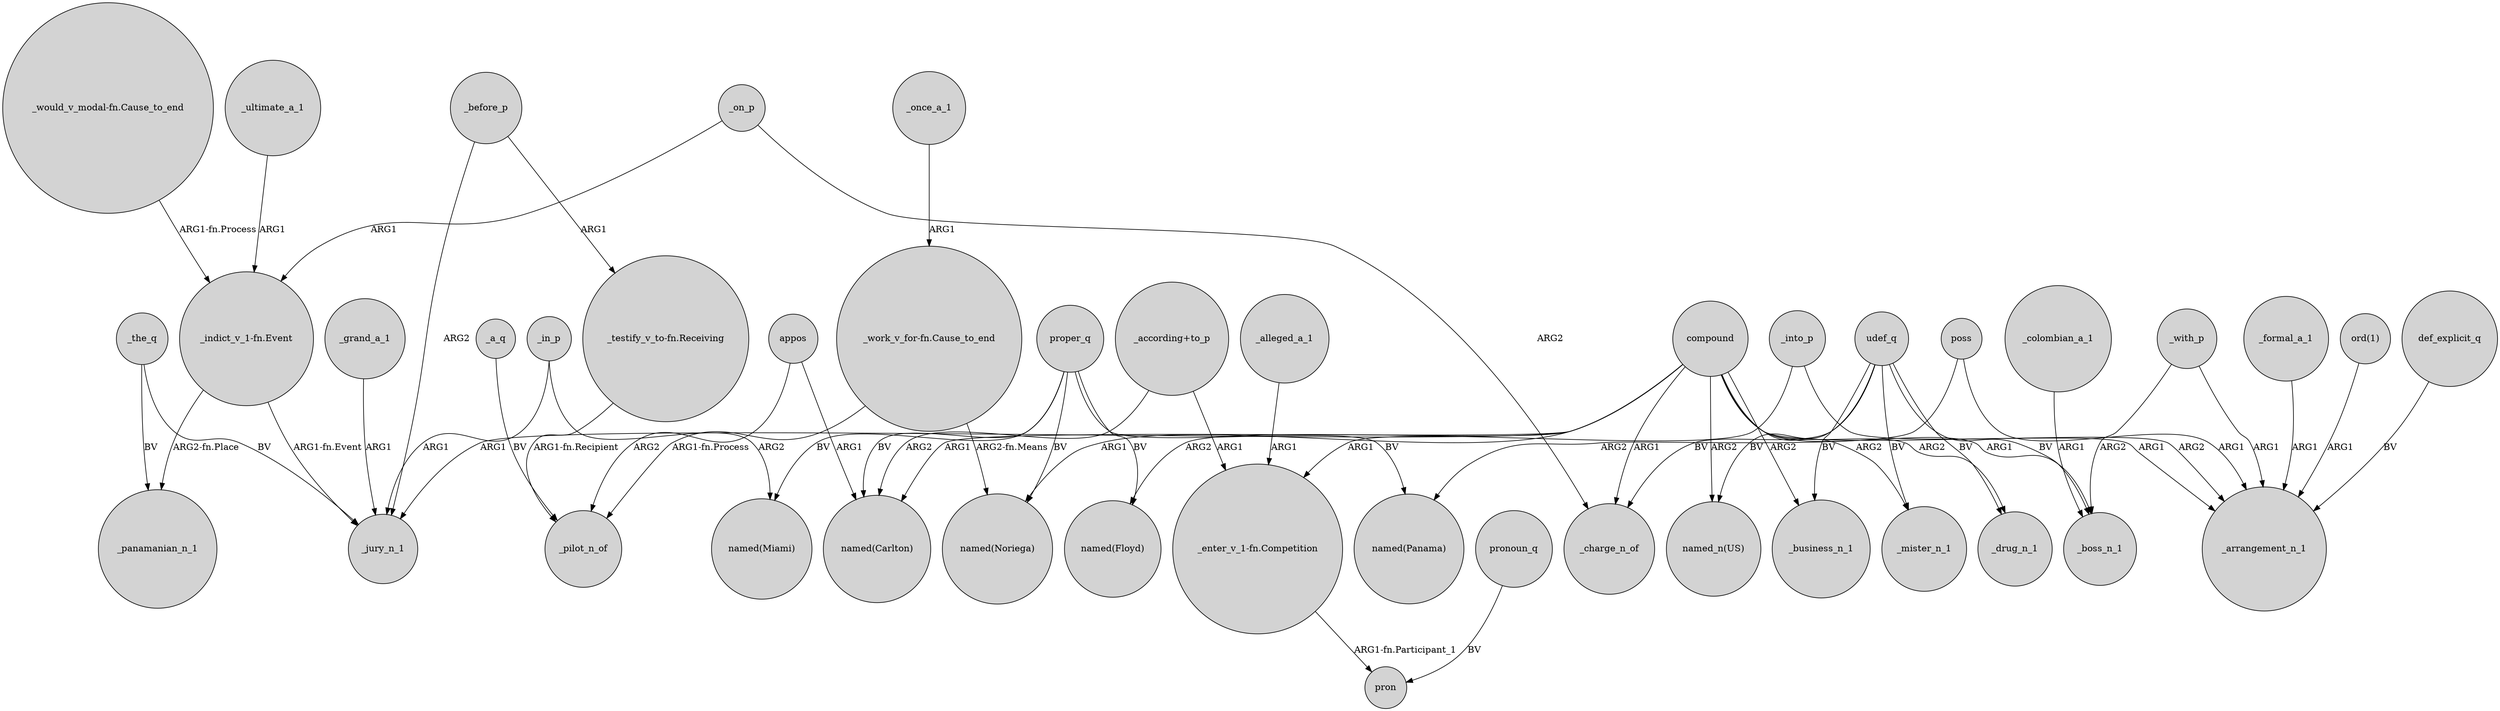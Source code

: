 digraph {
	node [shape=circle style=filled]
	appos -> _pilot_n_of [label=ARG2]
	"_indict_v_1-fn.Event" -> _jury_n_1 [label="ARG1-fn.Event"]
	compound -> "named(Noriega)" [label=ARG1]
	"_enter_v_1-fn.Competition" -> pron [label="ARG1-fn.Participant_1"]
	compound -> _mister_n_1 [label=ARG2]
	_in_p -> _jury_n_1 [label=ARG1]
	proper_q -> "named(Miami)" [label=BV]
	_grand_a_1 -> _jury_n_1 [label=ARG1]
	_with_p -> _boss_n_1 [label=ARG2]
	_before_p -> "_testify_v_to-fn.Receiving" [label=ARG1]
	proper_q -> "named(Floyd)" [label=BV]
	_into_p -> "_enter_v_1-fn.Competition" [label=ARG1]
	compound -> "named(Carlton)" [label=ARG1]
	"_testify_v_to-fn.Receiving" -> _pilot_n_of [label="ARG1-fn.Recipient"]
	_on_p -> _charge_n_of [label=ARG2]
	_alleged_a_1 -> "_enter_v_1-fn.Competition" [label=ARG1]
	udef_q -> _mister_n_1 [label=BV]
	"_work_v_for-fn.Cause_to_end" -> _pilot_n_of [label="ARG1-fn.Process"]
	_formal_a_1 -> _arrangement_n_1 [label=ARG1]
	udef_q -> _business_n_1 [label=BV]
	udef_q -> _drug_n_1 [label=BV]
	pronoun_q -> pron [label=BV]
	compound -> _charge_n_of [label=ARG1]
	"_indict_v_1-fn.Event" -> _panamanian_n_1 [label="ARG2-fn.Place"]
	compound -> _jury_n_1 [label=ARG1]
	_colombian_a_1 -> _boss_n_1 [label=ARG1]
	compound -> _arrangement_n_1 [label=ARG1]
	compound -> "named(Floyd)" [label=ARG2]
	poss -> "named(Panama)" [label=ARG2]
	"_work_v_for-fn.Cause_to_end" -> "named(Noriega)" [label="ARG2-fn.Means"]
	udef_q -> _boss_n_1 [label=BV]
	appos -> "named(Carlton)" [label=ARG1]
	_in_p -> "named(Miami)" [label=ARG2]
	_ultimate_a_1 -> "_indict_v_1-fn.Event" [label=ARG1]
	"_according+to_p" -> "named(Carlton)" [label=ARG2]
	proper_q -> "named(Panama)" [label=BV]
	"ord(1)" -> _arrangement_n_1 [label=ARG1]
	_into_p -> _arrangement_n_1 [label=ARG2]
	_once_a_1 -> "_work_v_for-fn.Cause_to_end" [label=ARG1]
	udef_q -> _charge_n_of [label=BV]
	_a_q -> _pilot_n_of [label=BV]
	compound -> _business_n_1 [label=ARG2]
	"_would_v_modal-fn.Cause_to_end" -> "_indict_v_1-fn.Event" [label="ARG1-fn.Process"]
	_with_p -> _arrangement_n_1 [label=ARG1]
	_the_q -> _jury_n_1 [label=BV]
	proper_q -> "named(Carlton)" [label=BV]
	"_according+to_p" -> "_enter_v_1-fn.Competition" [label=ARG1]
	_before_p -> _jury_n_1 [label=ARG2]
	compound -> _boss_n_1 [label=ARG1]
	def_explicit_q -> _arrangement_n_1 [label=BV]
	compound -> "named_n(US)" [label=ARG2]
	poss -> _arrangement_n_1 [label=ARG1]
	_on_p -> "_indict_v_1-fn.Event" [label=ARG1]
	udef_q -> "named_n(US)" [label=BV]
	_the_q -> _panamanian_n_1 [label=BV]
	proper_q -> "named(Noriega)" [label=BV]
	compound -> _drug_n_1 [label=ARG2]
}
